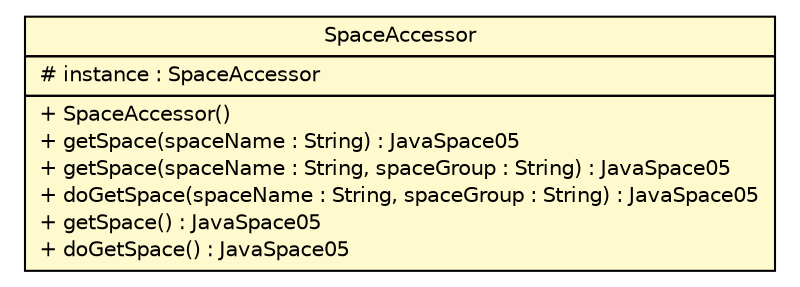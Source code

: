 #!/usr/local/bin/dot
#
# Class diagram 
# Generated by UMLGraph version R5_6 (http://www.umlgraph.org/)
#

digraph G {
	edge [fontname="Helvetica",fontsize=10,labelfontname="Helvetica",labelfontsize=10];
	node [fontname="Helvetica",fontsize=10,shape=plaintext];
	nodesep=0.25;
	ranksep=0.5;
	// sorcer.service.space.SpaceAccessor
	c333672 [label=<<table title="sorcer.service.space.SpaceAccessor" border="0" cellborder="1" cellspacing="0" cellpadding="2" port="p" bgcolor="lemonChiffon" href="./SpaceAccessor.html">
		<tr><td><table border="0" cellspacing="0" cellpadding="1">
<tr><td align="center" balign="center"> SpaceAccessor </td></tr>
		</table></td></tr>
		<tr><td><table border="0" cellspacing="0" cellpadding="1">
<tr><td align="left" balign="left"> # instance : SpaceAccessor </td></tr>
		</table></td></tr>
		<tr><td><table border="0" cellspacing="0" cellpadding="1">
<tr><td align="left" balign="left"> + SpaceAccessor() </td></tr>
<tr><td align="left" balign="left"> + getSpace(spaceName : String) : JavaSpace05 </td></tr>
<tr><td align="left" balign="left"> + getSpace(spaceName : String, spaceGroup : String) : JavaSpace05 </td></tr>
<tr><td align="left" balign="left"> + doGetSpace(spaceName : String, spaceGroup : String) : JavaSpace05 </td></tr>
<tr><td align="left" balign="left"> + getSpace() : JavaSpace05 </td></tr>
<tr><td align="left" balign="left"> + doGetSpace() : JavaSpace05 </td></tr>
		</table></td></tr>
		</table>>, URL="./SpaceAccessor.html", fontname="Helvetica", fontcolor="black", fontsize=10.0];
}

